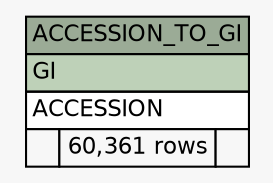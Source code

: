 // dot 2.38.0 on Windows 10 10.0
// SchemaSpy rev Unknown
digraph "ACCESSION_TO_GI" {
  graph [
    rankdir="RL"
    bgcolor="#f7f7f7"
    nodesep="0.18"
    ranksep="0.46"
    fontname="Helvetica"
    fontsize="11"
  ];
  node [
    fontname="Helvetica"
    fontsize="11"
    shape="plaintext"
  ];
  edge [
    arrowsize="0.8"
  ];
  "ACCESSION_TO_GI" [
    label=<
    <TABLE BORDER="0" CELLBORDER="1" CELLSPACING="0" BGCOLOR="#ffffff">
      <TR><TD COLSPAN="3" BGCOLOR="#9bab96" ALIGN="CENTER">ACCESSION_TO_GI</TD></TR>
      <TR><TD PORT="GI" COLSPAN="3" BGCOLOR="#bed1b8" ALIGN="LEFT">GI</TD></TR>
      <TR><TD PORT="ACCESSION" COLSPAN="3" ALIGN="LEFT">ACCESSION</TD></TR>
      <TR><TD ALIGN="LEFT" BGCOLOR="#f7f7f7">  </TD><TD ALIGN="RIGHT" BGCOLOR="#f7f7f7">60,361 rows</TD><TD ALIGN="RIGHT" BGCOLOR="#f7f7f7">  </TD></TR>
    </TABLE>>
    URL="tables/ACCESSION_TO_GI.html"
    tooltip="ACCESSION_TO_GI"
  ];
}
